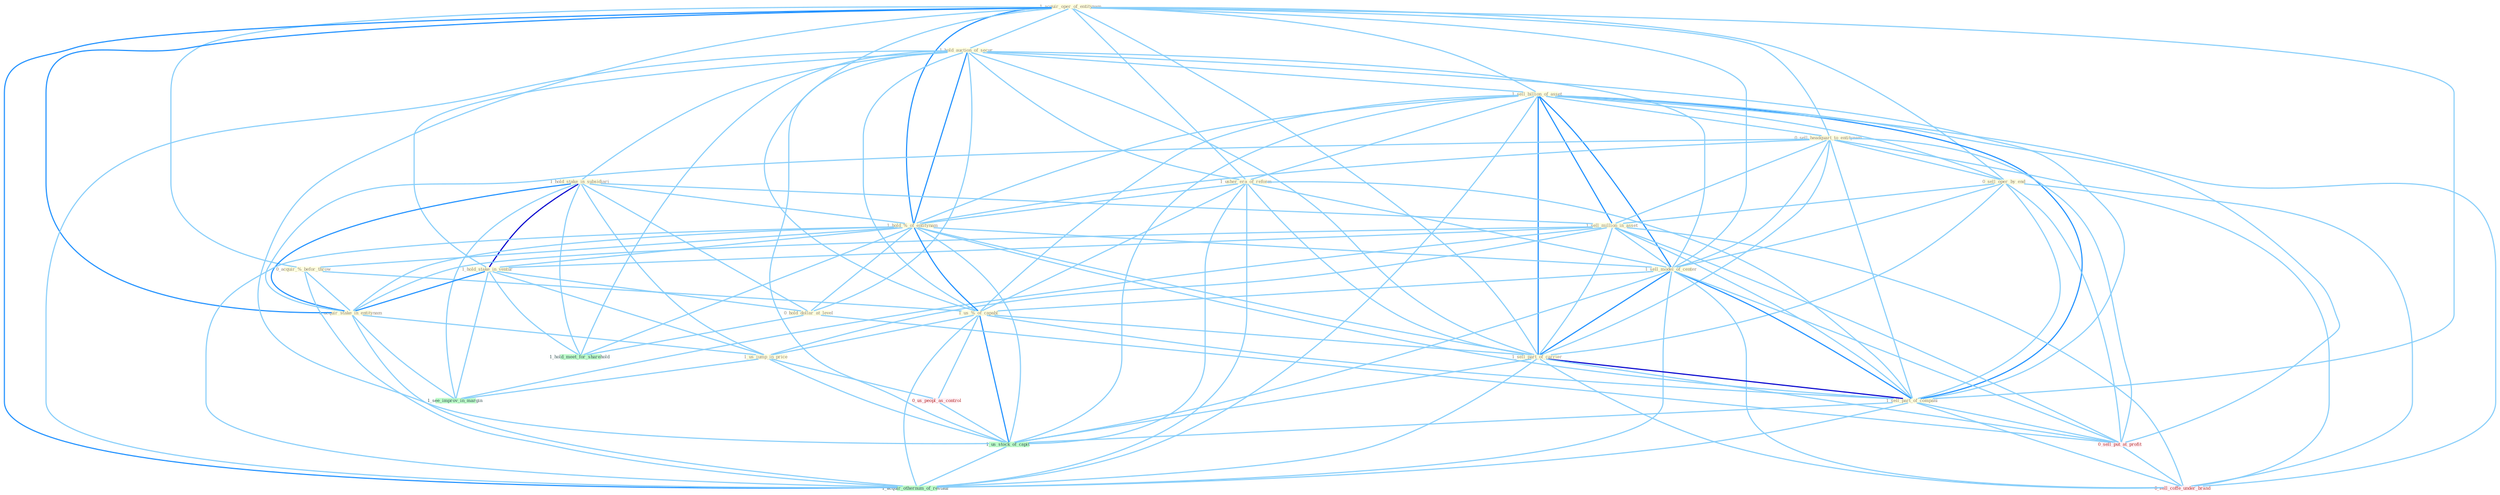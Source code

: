 Graph G{ 
    node
    [shape=polygon,style=filled,width=.5,height=.06,color="#BDFCC9",fixedsize=true,fontsize=4,
    fontcolor="#2f4f4f"];
    {node
    [color="#ffffe0", fontcolor="#8b7d6b"] "1_acquir_oper_of_entitynam " "1_hold_auction_of_secur " "1_sell_billion_of_asset " "1_hold_stake_in_subsidiari " "0_sell_headquart_to_entitynam " "1_usher_era_of_reform " "0_sell_oper_by_end " "1_sell_million_in_asset " "1_hold_%_of_entitynam " "0_acquir_%_befor_throw " "1_sell_model_of_center " "1_hold_stake_in_ventur " "1_us_%_of_capabl " "0_hold_dollar_at_level " "1_sell_part_of_carrier " "1_sell_part_of_compani " "1_acquir_stake_in_entitynam " "1_us_jump_in_price "}
{node [color="#fff0f5", fontcolor="#b22222"] "0_us_peopl_as_control " "0_sell_put_at_profit " "0_sell_coffe_under_brand "}
edge [color="#B0E2FF"];

	"1_acquir_oper_of_entitynam " -- "1_hold_auction_of_secur " [w="1", color="#87cefa" ];
	"1_acquir_oper_of_entitynam " -- "1_sell_billion_of_asset " [w="1", color="#87cefa" ];
	"1_acquir_oper_of_entitynam " -- "0_sell_headquart_to_entitynam " [w="1", color="#87cefa" ];
	"1_acquir_oper_of_entitynam " -- "1_usher_era_of_reform " [w="1", color="#87cefa" ];
	"1_acquir_oper_of_entitynam " -- "0_sell_oper_by_end " [w="1", color="#87cefa" ];
	"1_acquir_oper_of_entitynam " -- "1_hold_%_of_entitynam " [w="2", color="#1e90ff" , len=0.8];
	"1_acquir_oper_of_entitynam " -- "0_acquir_%_befor_throw " [w="1", color="#87cefa" ];
	"1_acquir_oper_of_entitynam " -- "1_sell_model_of_center " [w="1", color="#87cefa" ];
	"1_acquir_oper_of_entitynam " -- "1_us_%_of_capabl " [w="1", color="#87cefa" ];
	"1_acquir_oper_of_entitynam " -- "1_sell_part_of_carrier " [w="1", color="#87cefa" ];
	"1_acquir_oper_of_entitynam " -- "1_sell_part_of_compani " [w="1", color="#87cefa" ];
	"1_acquir_oper_of_entitynam " -- "1_acquir_stake_in_entitynam " [w="2", color="#1e90ff" , len=0.8];
	"1_acquir_oper_of_entitynam " -- "1_us_stock_of_capit " [w="1", color="#87cefa" ];
	"1_acquir_oper_of_entitynam " -- "1_acquir_othernum_of_restaur " [w="2", color="#1e90ff" , len=0.8];
	"1_hold_auction_of_secur " -- "1_sell_billion_of_asset " [w="1", color="#87cefa" ];
	"1_hold_auction_of_secur " -- "1_hold_stake_in_subsidiari " [w="1", color="#87cefa" ];
	"1_hold_auction_of_secur " -- "1_usher_era_of_reform " [w="1", color="#87cefa" ];
	"1_hold_auction_of_secur " -- "1_hold_%_of_entitynam " [w="2", color="#1e90ff" , len=0.8];
	"1_hold_auction_of_secur " -- "1_sell_model_of_center " [w="1", color="#87cefa" ];
	"1_hold_auction_of_secur " -- "1_hold_stake_in_ventur " [w="1", color="#87cefa" ];
	"1_hold_auction_of_secur " -- "1_us_%_of_capabl " [w="1", color="#87cefa" ];
	"1_hold_auction_of_secur " -- "0_hold_dollar_at_level " [w="1", color="#87cefa" ];
	"1_hold_auction_of_secur " -- "1_sell_part_of_carrier " [w="1", color="#87cefa" ];
	"1_hold_auction_of_secur " -- "1_sell_part_of_compani " [w="1", color="#87cefa" ];
	"1_hold_auction_of_secur " -- "1_us_stock_of_capit " [w="1", color="#87cefa" ];
	"1_hold_auction_of_secur " -- "1_hold_meet_for_sharehold " [w="1", color="#87cefa" ];
	"1_hold_auction_of_secur " -- "1_acquir_othernum_of_restaur " [w="1", color="#87cefa" ];
	"1_sell_billion_of_asset " -- "0_sell_headquart_to_entitynam " [w="1", color="#87cefa" ];
	"1_sell_billion_of_asset " -- "1_usher_era_of_reform " [w="1", color="#87cefa" ];
	"1_sell_billion_of_asset " -- "0_sell_oper_by_end " [w="1", color="#87cefa" ];
	"1_sell_billion_of_asset " -- "1_sell_million_in_asset " [w="2", color="#1e90ff" , len=0.8];
	"1_sell_billion_of_asset " -- "1_hold_%_of_entitynam " [w="1", color="#87cefa" ];
	"1_sell_billion_of_asset " -- "1_sell_model_of_center " [w="2", color="#1e90ff" , len=0.8];
	"1_sell_billion_of_asset " -- "1_us_%_of_capabl " [w="1", color="#87cefa" ];
	"1_sell_billion_of_asset " -- "1_sell_part_of_carrier " [w="2", color="#1e90ff" , len=0.8];
	"1_sell_billion_of_asset " -- "1_sell_part_of_compani " [w="2", color="#1e90ff" , len=0.8];
	"1_sell_billion_of_asset " -- "0_sell_put_at_profit " [w="1", color="#87cefa" ];
	"1_sell_billion_of_asset " -- "1_us_stock_of_capit " [w="1", color="#87cefa" ];
	"1_sell_billion_of_asset " -- "0_sell_coffe_under_brand " [w="1", color="#87cefa" ];
	"1_sell_billion_of_asset " -- "1_acquir_othernum_of_restaur " [w="1", color="#87cefa" ];
	"1_hold_stake_in_subsidiari " -- "1_sell_million_in_asset " [w="1", color="#87cefa" ];
	"1_hold_stake_in_subsidiari " -- "1_hold_%_of_entitynam " [w="1", color="#87cefa" ];
	"1_hold_stake_in_subsidiari " -- "1_hold_stake_in_ventur " [w="3", color="#0000cd" , len=0.6];
	"1_hold_stake_in_subsidiari " -- "0_hold_dollar_at_level " [w="1", color="#87cefa" ];
	"1_hold_stake_in_subsidiari " -- "1_acquir_stake_in_entitynam " [w="2", color="#1e90ff" , len=0.8];
	"1_hold_stake_in_subsidiari " -- "1_us_jump_in_price " [w="1", color="#87cefa" ];
	"1_hold_stake_in_subsidiari " -- "1_see_improv_in_margin " [w="1", color="#87cefa" ];
	"1_hold_stake_in_subsidiari " -- "1_hold_meet_for_sharehold " [w="1", color="#87cefa" ];
	"0_sell_headquart_to_entitynam " -- "0_sell_oper_by_end " [w="1", color="#87cefa" ];
	"0_sell_headquart_to_entitynam " -- "1_sell_million_in_asset " [w="1", color="#87cefa" ];
	"0_sell_headquart_to_entitynam " -- "1_hold_%_of_entitynam " [w="1", color="#87cefa" ];
	"0_sell_headquart_to_entitynam " -- "1_sell_model_of_center " [w="1", color="#87cefa" ];
	"0_sell_headquart_to_entitynam " -- "1_sell_part_of_carrier " [w="1", color="#87cefa" ];
	"0_sell_headquart_to_entitynam " -- "1_sell_part_of_compani " [w="1", color="#87cefa" ];
	"0_sell_headquart_to_entitynam " -- "1_acquir_stake_in_entitynam " [w="1", color="#87cefa" ];
	"0_sell_headquart_to_entitynam " -- "0_sell_put_at_profit " [w="1", color="#87cefa" ];
	"0_sell_headquart_to_entitynam " -- "0_sell_coffe_under_brand " [w="1", color="#87cefa" ];
	"1_usher_era_of_reform " -- "1_hold_%_of_entitynam " [w="1", color="#87cefa" ];
	"1_usher_era_of_reform " -- "1_sell_model_of_center " [w="1", color="#87cefa" ];
	"1_usher_era_of_reform " -- "1_us_%_of_capabl " [w="1", color="#87cefa" ];
	"1_usher_era_of_reform " -- "1_sell_part_of_carrier " [w="1", color="#87cefa" ];
	"1_usher_era_of_reform " -- "1_sell_part_of_compani " [w="1", color="#87cefa" ];
	"1_usher_era_of_reform " -- "1_us_stock_of_capit " [w="1", color="#87cefa" ];
	"1_usher_era_of_reform " -- "1_acquir_othernum_of_restaur " [w="1", color="#87cefa" ];
	"0_sell_oper_by_end " -- "1_sell_million_in_asset " [w="1", color="#87cefa" ];
	"0_sell_oper_by_end " -- "1_sell_model_of_center " [w="1", color="#87cefa" ];
	"0_sell_oper_by_end " -- "1_sell_part_of_carrier " [w="1", color="#87cefa" ];
	"0_sell_oper_by_end " -- "1_sell_part_of_compani " [w="1", color="#87cefa" ];
	"0_sell_oper_by_end " -- "0_sell_put_at_profit " [w="1", color="#87cefa" ];
	"0_sell_oper_by_end " -- "0_sell_coffe_under_brand " [w="1", color="#87cefa" ];
	"1_sell_million_in_asset " -- "1_sell_model_of_center " [w="1", color="#87cefa" ];
	"1_sell_million_in_asset " -- "1_hold_stake_in_ventur " [w="1", color="#87cefa" ];
	"1_sell_million_in_asset " -- "1_sell_part_of_carrier " [w="1", color="#87cefa" ];
	"1_sell_million_in_asset " -- "1_sell_part_of_compani " [w="1", color="#87cefa" ];
	"1_sell_million_in_asset " -- "1_acquir_stake_in_entitynam " [w="1", color="#87cefa" ];
	"1_sell_million_in_asset " -- "1_us_jump_in_price " [w="1", color="#87cefa" ];
	"1_sell_million_in_asset " -- "0_sell_put_at_profit " [w="1", color="#87cefa" ];
	"1_sell_million_in_asset " -- "1_see_improv_in_margin " [w="1", color="#87cefa" ];
	"1_sell_million_in_asset " -- "0_sell_coffe_under_brand " [w="1", color="#87cefa" ];
	"1_hold_%_of_entitynam " -- "0_acquir_%_befor_throw " [w="1", color="#87cefa" ];
	"1_hold_%_of_entitynam " -- "1_sell_model_of_center " [w="1", color="#87cefa" ];
	"1_hold_%_of_entitynam " -- "1_hold_stake_in_ventur " [w="1", color="#87cefa" ];
	"1_hold_%_of_entitynam " -- "1_us_%_of_capabl " [w="2", color="#1e90ff" , len=0.8];
	"1_hold_%_of_entitynam " -- "0_hold_dollar_at_level " [w="1", color="#87cefa" ];
	"1_hold_%_of_entitynam " -- "1_sell_part_of_carrier " [w="1", color="#87cefa" ];
	"1_hold_%_of_entitynam " -- "1_sell_part_of_compani " [w="1", color="#87cefa" ];
	"1_hold_%_of_entitynam " -- "1_acquir_stake_in_entitynam " [w="1", color="#87cefa" ];
	"1_hold_%_of_entitynam " -- "1_us_stock_of_capit " [w="1", color="#87cefa" ];
	"1_hold_%_of_entitynam " -- "1_hold_meet_for_sharehold " [w="1", color="#87cefa" ];
	"1_hold_%_of_entitynam " -- "1_acquir_othernum_of_restaur " [w="1", color="#87cefa" ];
	"0_acquir_%_befor_throw " -- "1_us_%_of_capabl " [w="1", color="#87cefa" ];
	"0_acquir_%_befor_throw " -- "1_acquir_stake_in_entitynam " [w="1", color="#87cefa" ];
	"0_acquir_%_befor_throw " -- "1_acquir_othernum_of_restaur " [w="1", color="#87cefa" ];
	"1_sell_model_of_center " -- "1_us_%_of_capabl " [w="1", color="#87cefa" ];
	"1_sell_model_of_center " -- "1_sell_part_of_carrier " [w="2", color="#1e90ff" , len=0.8];
	"1_sell_model_of_center " -- "1_sell_part_of_compani " [w="2", color="#1e90ff" , len=0.8];
	"1_sell_model_of_center " -- "0_sell_put_at_profit " [w="1", color="#87cefa" ];
	"1_sell_model_of_center " -- "1_us_stock_of_capit " [w="1", color="#87cefa" ];
	"1_sell_model_of_center " -- "0_sell_coffe_under_brand " [w="1", color="#87cefa" ];
	"1_sell_model_of_center " -- "1_acquir_othernum_of_restaur " [w="1", color="#87cefa" ];
	"1_hold_stake_in_ventur " -- "0_hold_dollar_at_level " [w="1", color="#87cefa" ];
	"1_hold_stake_in_ventur " -- "1_acquir_stake_in_entitynam " [w="2", color="#1e90ff" , len=0.8];
	"1_hold_stake_in_ventur " -- "1_us_jump_in_price " [w="1", color="#87cefa" ];
	"1_hold_stake_in_ventur " -- "1_see_improv_in_margin " [w="1", color="#87cefa" ];
	"1_hold_stake_in_ventur " -- "1_hold_meet_for_sharehold " [w="1", color="#87cefa" ];
	"1_us_%_of_capabl " -- "1_sell_part_of_carrier " [w="1", color="#87cefa" ];
	"1_us_%_of_capabl " -- "1_sell_part_of_compani " [w="1", color="#87cefa" ];
	"1_us_%_of_capabl " -- "1_us_jump_in_price " [w="1", color="#87cefa" ];
	"1_us_%_of_capabl " -- "0_us_peopl_as_control " [w="1", color="#87cefa" ];
	"1_us_%_of_capabl " -- "1_us_stock_of_capit " [w="2", color="#1e90ff" , len=0.8];
	"1_us_%_of_capabl " -- "1_acquir_othernum_of_restaur " [w="1", color="#87cefa" ];
	"0_hold_dollar_at_level " -- "0_sell_put_at_profit " [w="1", color="#87cefa" ];
	"0_hold_dollar_at_level " -- "1_hold_meet_for_sharehold " [w="1", color="#87cefa" ];
	"1_sell_part_of_carrier " -- "1_sell_part_of_compani " [w="3", color="#0000cd" , len=0.6];
	"1_sell_part_of_carrier " -- "0_sell_put_at_profit " [w="1", color="#87cefa" ];
	"1_sell_part_of_carrier " -- "1_us_stock_of_capit " [w="1", color="#87cefa" ];
	"1_sell_part_of_carrier " -- "0_sell_coffe_under_brand " [w="1", color="#87cefa" ];
	"1_sell_part_of_carrier " -- "1_acquir_othernum_of_restaur " [w="1", color="#87cefa" ];
	"1_sell_part_of_compani " -- "0_sell_put_at_profit " [w="1", color="#87cefa" ];
	"1_sell_part_of_compani " -- "1_us_stock_of_capit " [w="1", color="#87cefa" ];
	"1_sell_part_of_compani " -- "0_sell_coffe_under_brand " [w="1", color="#87cefa" ];
	"1_sell_part_of_compani " -- "1_acquir_othernum_of_restaur " [w="1", color="#87cefa" ];
	"1_acquir_stake_in_entitynam " -- "1_us_jump_in_price " [w="1", color="#87cefa" ];
	"1_acquir_stake_in_entitynam " -- "1_see_improv_in_margin " [w="1", color="#87cefa" ];
	"1_acquir_stake_in_entitynam " -- "1_acquir_othernum_of_restaur " [w="1", color="#87cefa" ];
	"1_us_jump_in_price " -- "0_us_peopl_as_control " [w="1", color="#87cefa" ];
	"1_us_jump_in_price " -- "1_us_stock_of_capit " [w="1", color="#87cefa" ];
	"1_us_jump_in_price " -- "1_see_improv_in_margin " [w="1", color="#87cefa" ];
	"0_us_peopl_as_control " -- "1_us_stock_of_capit " [w="1", color="#87cefa" ];
	"0_sell_put_at_profit " -- "0_sell_coffe_under_brand " [w="1", color="#87cefa" ];
	"1_us_stock_of_capit " -- "1_acquir_othernum_of_restaur " [w="1", color="#87cefa" ];
}